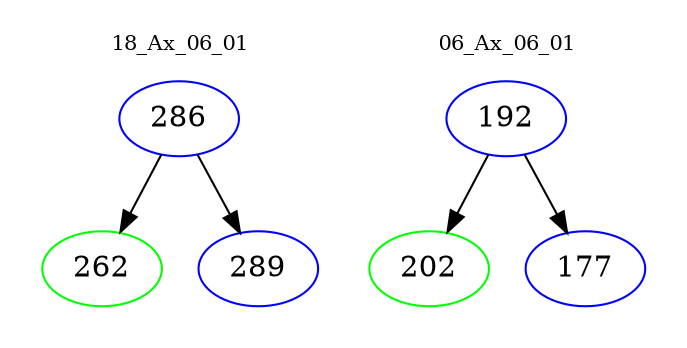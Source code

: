 digraph{
subgraph cluster_0 {
color = white
label = "18_Ax_06_01";
fontsize=10;
T0_286 [label="286", color="blue"]
T0_286 -> T0_262 [color="black"]
T0_262 [label="262", color="green"]
T0_286 -> T0_289 [color="black"]
T0_289 [label="289", color="blue"]
}
subgraph cluster_1 {
color = white
label = "06_Ax_06_01";
fontsize=10;
T1_192 [label="192", color="blue"]
T1_192 -> T1_202 [color="black"]
T1_202 [label="202", color="green"]
T1_192 -> T1_177 [color="black"]
T1_177 [label="177", color="blue"]
}
}
